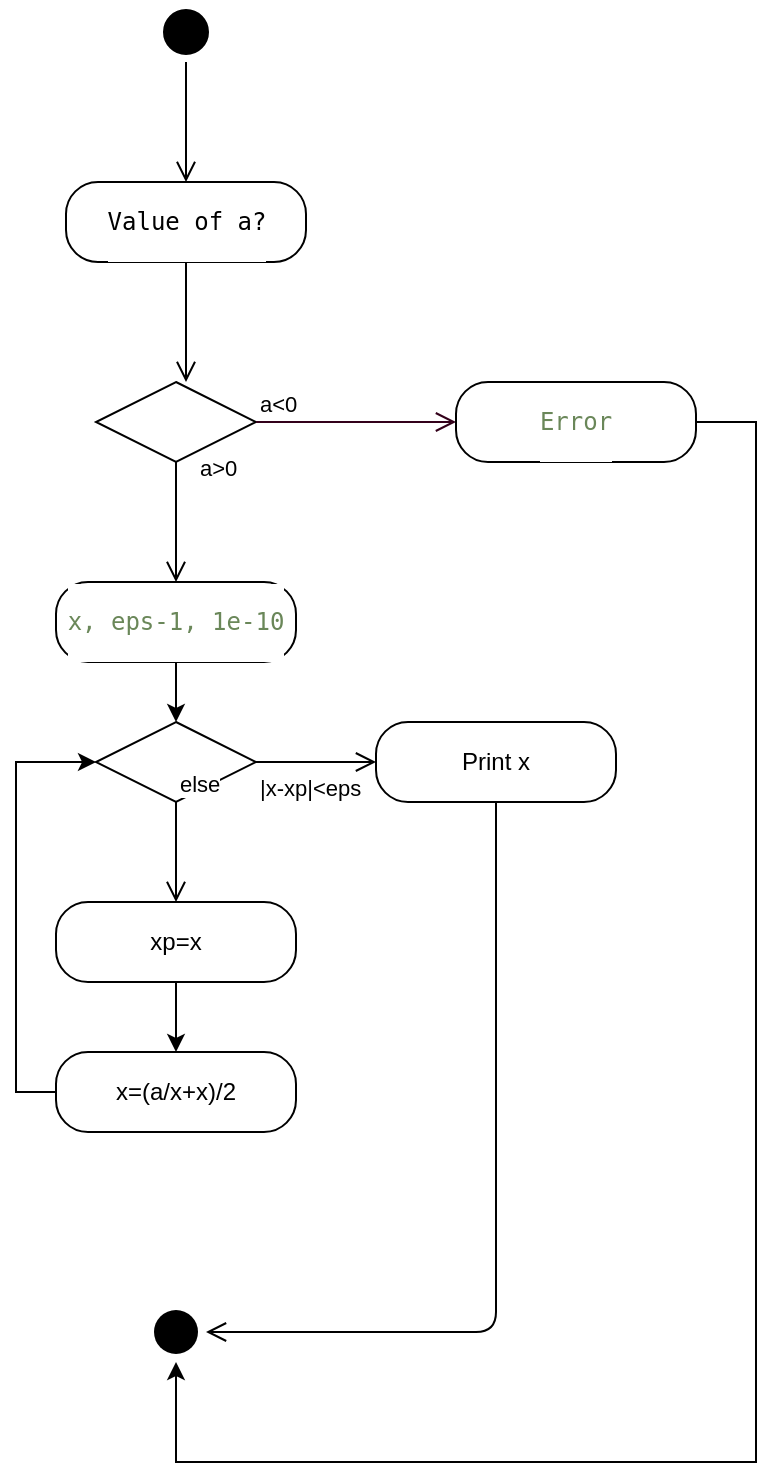 <mxfile>
    <diagram id="FjeYL_nXDpYVcdJERDmz" name="Page-1">
        <mxGraphModel dx="575" dy="222" grid="1" gridSize="10" guides="1" tooltips="1" connect="1" arrows="1" fold="1" page="1" pageScale="1" pageWidth="827" pageHeight="1169" math="0" shadow="0">
            <root>
                <mxCell id="0"/>
                <mxCell id="1" parent="0"/>
                <mxCell id="hlPWFPme87H0yH-uSqAs-1" value="" style="ellipse;html=1;shape=startState;fillColor=#000000;" parent="1" vertex="1">
                    <mxGeometry x="210" y="40" width="30" height="30" as="geometry"/>
                </mxCell>
                <mxCell id="hlPWFPme87H0yH-uSqAs-2" value="" style="edgeStyle=orthogonalEdgeStyle;html=1;verticalAlign=bottom;endArrow=open;endSize=8;" parent="1" source="hlPWFPme87H0yH-uSqAs-1" edge="1">
                    <mxGeometry relative="1" as="geometry">
                        <mxPoint x="225" y="130" as="targetPoint"/>
                    </mxGeometry>
                </mxCell>
                <mxCell id="hlPWFPme87H0yH-uSqAs-3" value="&lt;pre style=&quot;font-family: &amp;quot;jetbrains mono&amp;quot;, monospace;&quot;&gt;&lt;span style=&quot;&quot;&gt;Value of a?&lt;/span&gt;&lt;/pre&gt;" style="rounded=1;html=1;arcSize=40;fillColor=none;labelBackgroundColor=#ffffff;" parent="1" vertex="1">
                    <mxGeometry x="165" y="130" width="120" height="40" as="geometry"/>
                </mxCell>
                <mxCell id="hlPWFPme87H0yH-uSqAs-4" value="" style="edgeStyle=orthogonalEdgeStyle;html=1;verticalAlign=bottom;endArrow=open;endSize=8;" parent="1" source="hlPWFPme87H0yH-uSqAs-3" edge="1">
                    <mxGeometry relative="1" as="geometry">
                        <mxPoint x="225" y="230" as="targetPoint"/>
                    </mxGeometry>
                </mxCell>
                <mxCell id="hlPWFPme87H0yH-uSqAs-5" value="" style="rhombus;whiteSpace=wrap;html=1;fillColor=none;" parent="1" vertex="1">
                    <mxGeometry x="180" y="230" width="80" height="40" as="geometry"/>
                </mxCell>
                <mxCell id="hlPWFPme87H0yH-uSqAs-6" value="a&amp;lt;0" style="edgeStyle=orthogonalEdgeStyle;html=1;align=left;verticalAlign=bottom;endArrow=open;endSize=8;strokeColor=#33001A;" parent="1" source="hlPWFPme87H0yH-uSqAs-5" edge="1">
                    <mxGeometry x="-1" relative="1" as="geometry">
                        <mxPoint x="360" y="250" as="targetPoint"/>
                    </mxGeometry>
                </mxCell>
                <mxCell id="hlPWFPme87H0yH-uSqAs-7" value="a&amp;gt;0" style="edgeStyle=orthogonalEdgeStyle;html=1;align=left;verticalAlign=top;endArrow=open;endSize=8;" parent="1" source="hlPWFPme87H0yH-uSqAs-5" edge="1">
                    <mxGeometry x="-1" y="14" relative="1" as="geometry">
                        <mxPoint x="220" y="330" as="targetPoint"/>
                        <mxPoint x="-4" y="-10" as="offset"/>
                    </mxGeometry>
                </mxCell>
                <mxCell id="hlPWFPme87H0yH-uSqAs-21" style="edgeStyle=orthogonalEdgeStyle;rounded=0;orthogonalLoop=1;jettySize=auto;html=1;strokeColor=#000000;fontColor=none;" parent="1" source="hlPWFPme87H0yH-uSqAs-8" target="hlPWFPme87H0yH-uSqAs-20" edge="1">
                    <mxGeometry relative="1" as="geometry">
                        <Array as="points">
                            <mxPoint x="510" y="250"/>
                            <mxPoint x="510" y="770"/>
                            <mxPoint x="220" y="770"/>
                        </Array>
                    </mxGeometry>
                </mxCell>
                <mxCell id="hlPWFPme87H0yH-uSqAs-8" value="&lt;pre style=&quot;color: rgb(169, 183, 198); font-family: &amp;quot;jetbrains mono&amp;quot;, monospace;&quot;&gt;&lt;span style=&quot;color: #6a8759&quot;&gt;Error&lt;/span&gt;&lt;/pre&gt;" style="rounded=1;whiteSpace=wrap;html=1;arcSize=40;fontColor=#000000;fillColor=none;labelBackgroundColor=#ffffff;" parent="1" vertex="1">
                    <mxGeometry x="360" y="230" width="120" height="40" as="geometry"/>
                </mxCell>
                <mxCell id="hlPWFPme87H0yH-uSqAs-13" value="" style="edgeStyle=orthogonalEdgeStyle;rounded=0;orthogonalLoop=1;jettySize=auto;html=1;strokeColor=#000000;fontColor=#000000;" parent="1" source="hlPWFPme87H0yH-uSqAs-9" target="hlPWFPme87H0yH-uSqAs-10" edge="1">
                    <mxGeometry relative="1" as="geometry"/>
                </mxCell>
                <mxCell id="hlPWFPme87H0yH-uSqAs-9" value="&lt;pre style=&quot;color: rgb(169, 183, 198); font-family: &amp;quot;jetbrains mono&amp;quot;, monospace;&quot;&gt;&lt;span style=&quot;color: #6a8759&quot;&gt;x, eps-1, 1e-10&lt;/span&gt;&lt;/pre&gt;" style="rounded=1;whiteSpace=wrap;html=1;arcSize=40;fontColor=#000000;fillColor=none;labelBackgroundColor=#ffffff;" parent="1" vertex="1">
                    <mxGeometry x="160" y="330" width="120" height="40" as="geometry"/>
                </mxCell>
                <mxCell id="hlPWFPme87H0yH-uSqAs-10" value="Condition" style="rhombus;whiteSpace=wrap;html=1;labelBackgroundColor=#ffffff;noLabel=1;fontColor=none;fillColor=none;" parent="1" vertex="1">
                    <mxGeometry x="180" y="400" width="80" height="40" as="geometry"/>
                </mxCell>
                <mxCell id="hlPWFPme87H0yH-uSqAs-11" value="else" style="edgeStyle=orthogonalEdgeStyle;html=1;align=left;verticalAlign=bottom;endArrow=open;endSize=8;fontColor=#000000;" parent="1" source="hlPWFPme87H0yH-uSqAs-10" edge="1">
                    <mxGeometry x="-1" relative="1" as="geometry">
                        <mxPoint x="220" y="490" as="targetPoint"/>
                    </mxGeometry>
                </mxCell>
                <mxCell id="hlPWFPme87H0yH-uSqAs-12" value="|x-xp|&amp;lt;eps" style="edgeStyle=orthogonalEdgeStyle;html=1;align=left;verticalAlign=top;endArrow=open;endSize=8;fontColor=#000000;" parent="1" source="hlPWFPme87H0yH-uSqAs-10" edge="1">
                    <mxGeometry x="-1" relative="1" as="geometry">
                        <mxPoint x="320" y="420" as="targetPoint"/>
                    </mxGeometry>
                </mxCell>
                <mxCell id="hlPWFPme87H0yH-uSqAs-14" value="Print x" style="rounded=1;whiteSpace=wrap;html=1;arcSize=40;fontColor=#000000;labelBackgroundColor=#ffffff;fillColor=none;" parent="1" vertex="1">
                    <mxGeometry x="320" y="400" width="120" height="40" as="geometry"/>
                </mxCell>
                <mxCell id="hlPWFPme87H0yH-uSqAs-15" value="" style="edgeStyle=orthogonalEdgeStyle;html=1;verticalAlign=bottom;endArrow=open;endSize=8;fontColor=none;entryX=1;entryY=0.5;entryDx=0;entryDy=0;" parent="1" source="hlPWFPme87H0yH-uSqAs-14" target="hlPWFPme87H0yH-uSqAs-20" edge="1">
                    <mxGeometry relative="1" as="geometry">
                        <mxPoint x="380" y="500" as="targetPoint"/>
                        <Array as="points">
                            <mxPoint x="380" y="705"/>
                        </Array>
                    </mxGeometry>
                </mxCell>
                <mxCell id="hlPWFPme87H0yH-uSqAs-18" style="edgeStyle=orthogonalEdgeStyle;rounded=0;orthogonalLoop=1;jettySize=auto;html=1;exitX=0.5;exitY=1;exitDx=0;exitDy=0;entryX=0.5;entryY=0;entryDx=0;entryDy=0;strokeColor=#000000;fontColor=none;" parent="1" source="hlPWFPme87H0yH-uSqAs-16" target="hlPWFPme87H0yH-uSqAs-17" edge="1">
                    <mxGeometry relative="1" as="geometry"/>
                </mxCell>
                <mxCell id="hlPWFPme87H0yH-uSqAs-16" value="xp=x" style="rounded=1;whiteSpace=wrap;html=1;arcSize=40;fontColor=#000000;labelBackgroundColor=#ffffff;fillColor=none;" parent="1" vertex="1">
                    <mxGeometry x="160" y="490" width="120" height="40" as="geometry"/>
                </mxCell>
                <mxCell id="hlPWFPme87H0yH-uSqAs-19" style="edgeStyle=orthogonalEdgeStyle;rounded=0;orthogonalLoop=1;jettySize=auto;html=1;entryX=0;entryY=0.5;entryDx=0;entryDy=0;strokeColor=#000000;fontColor=none;" parent="1" source="hlPWFPme87H0yH-uSqAs-17" target="hlPWFPme87H0yH-uSqAs-10" edge="1">
                    <mxGeometry relative="1" as="geometry">
                        <Array as="points">
                            <mxPoint x="140" y="585"/>
                            <mxPoint x="140" y="420"/>
                        </Array>
                    </mxGeometry>
                </mxCell>
                <mxCell id="hlPWFPme87H0yH-uSqAs-17" value="x=(a/x+x)/2" style="rounded=1;whiteSpace=wrap;html=1;arcSize=40;fontColor=#000000;labelBackgroundColor=#ffffff;fillColor=none;" parent="1" vertex="1">
                    <mxGeometry x="160" y="565" width="120" height="40" as="geometry"/>
                </mxCell>
                <mxCell id="hlPWFPme87H0yH-uSqAs-20" value="" style="ellipse;html=1;shape=endState;fillColor=#000000;labelBackgroundColor=#ffffff;fontColor=none;strokeColor=none;" parent="1" vertex="1">
                    <mxGeometry x="205" y="690" width="30" height="30" as="geometry"/>
                </mxCell>
            </root>
        </mxGraphModel>
    </diagram>
</mxfile>